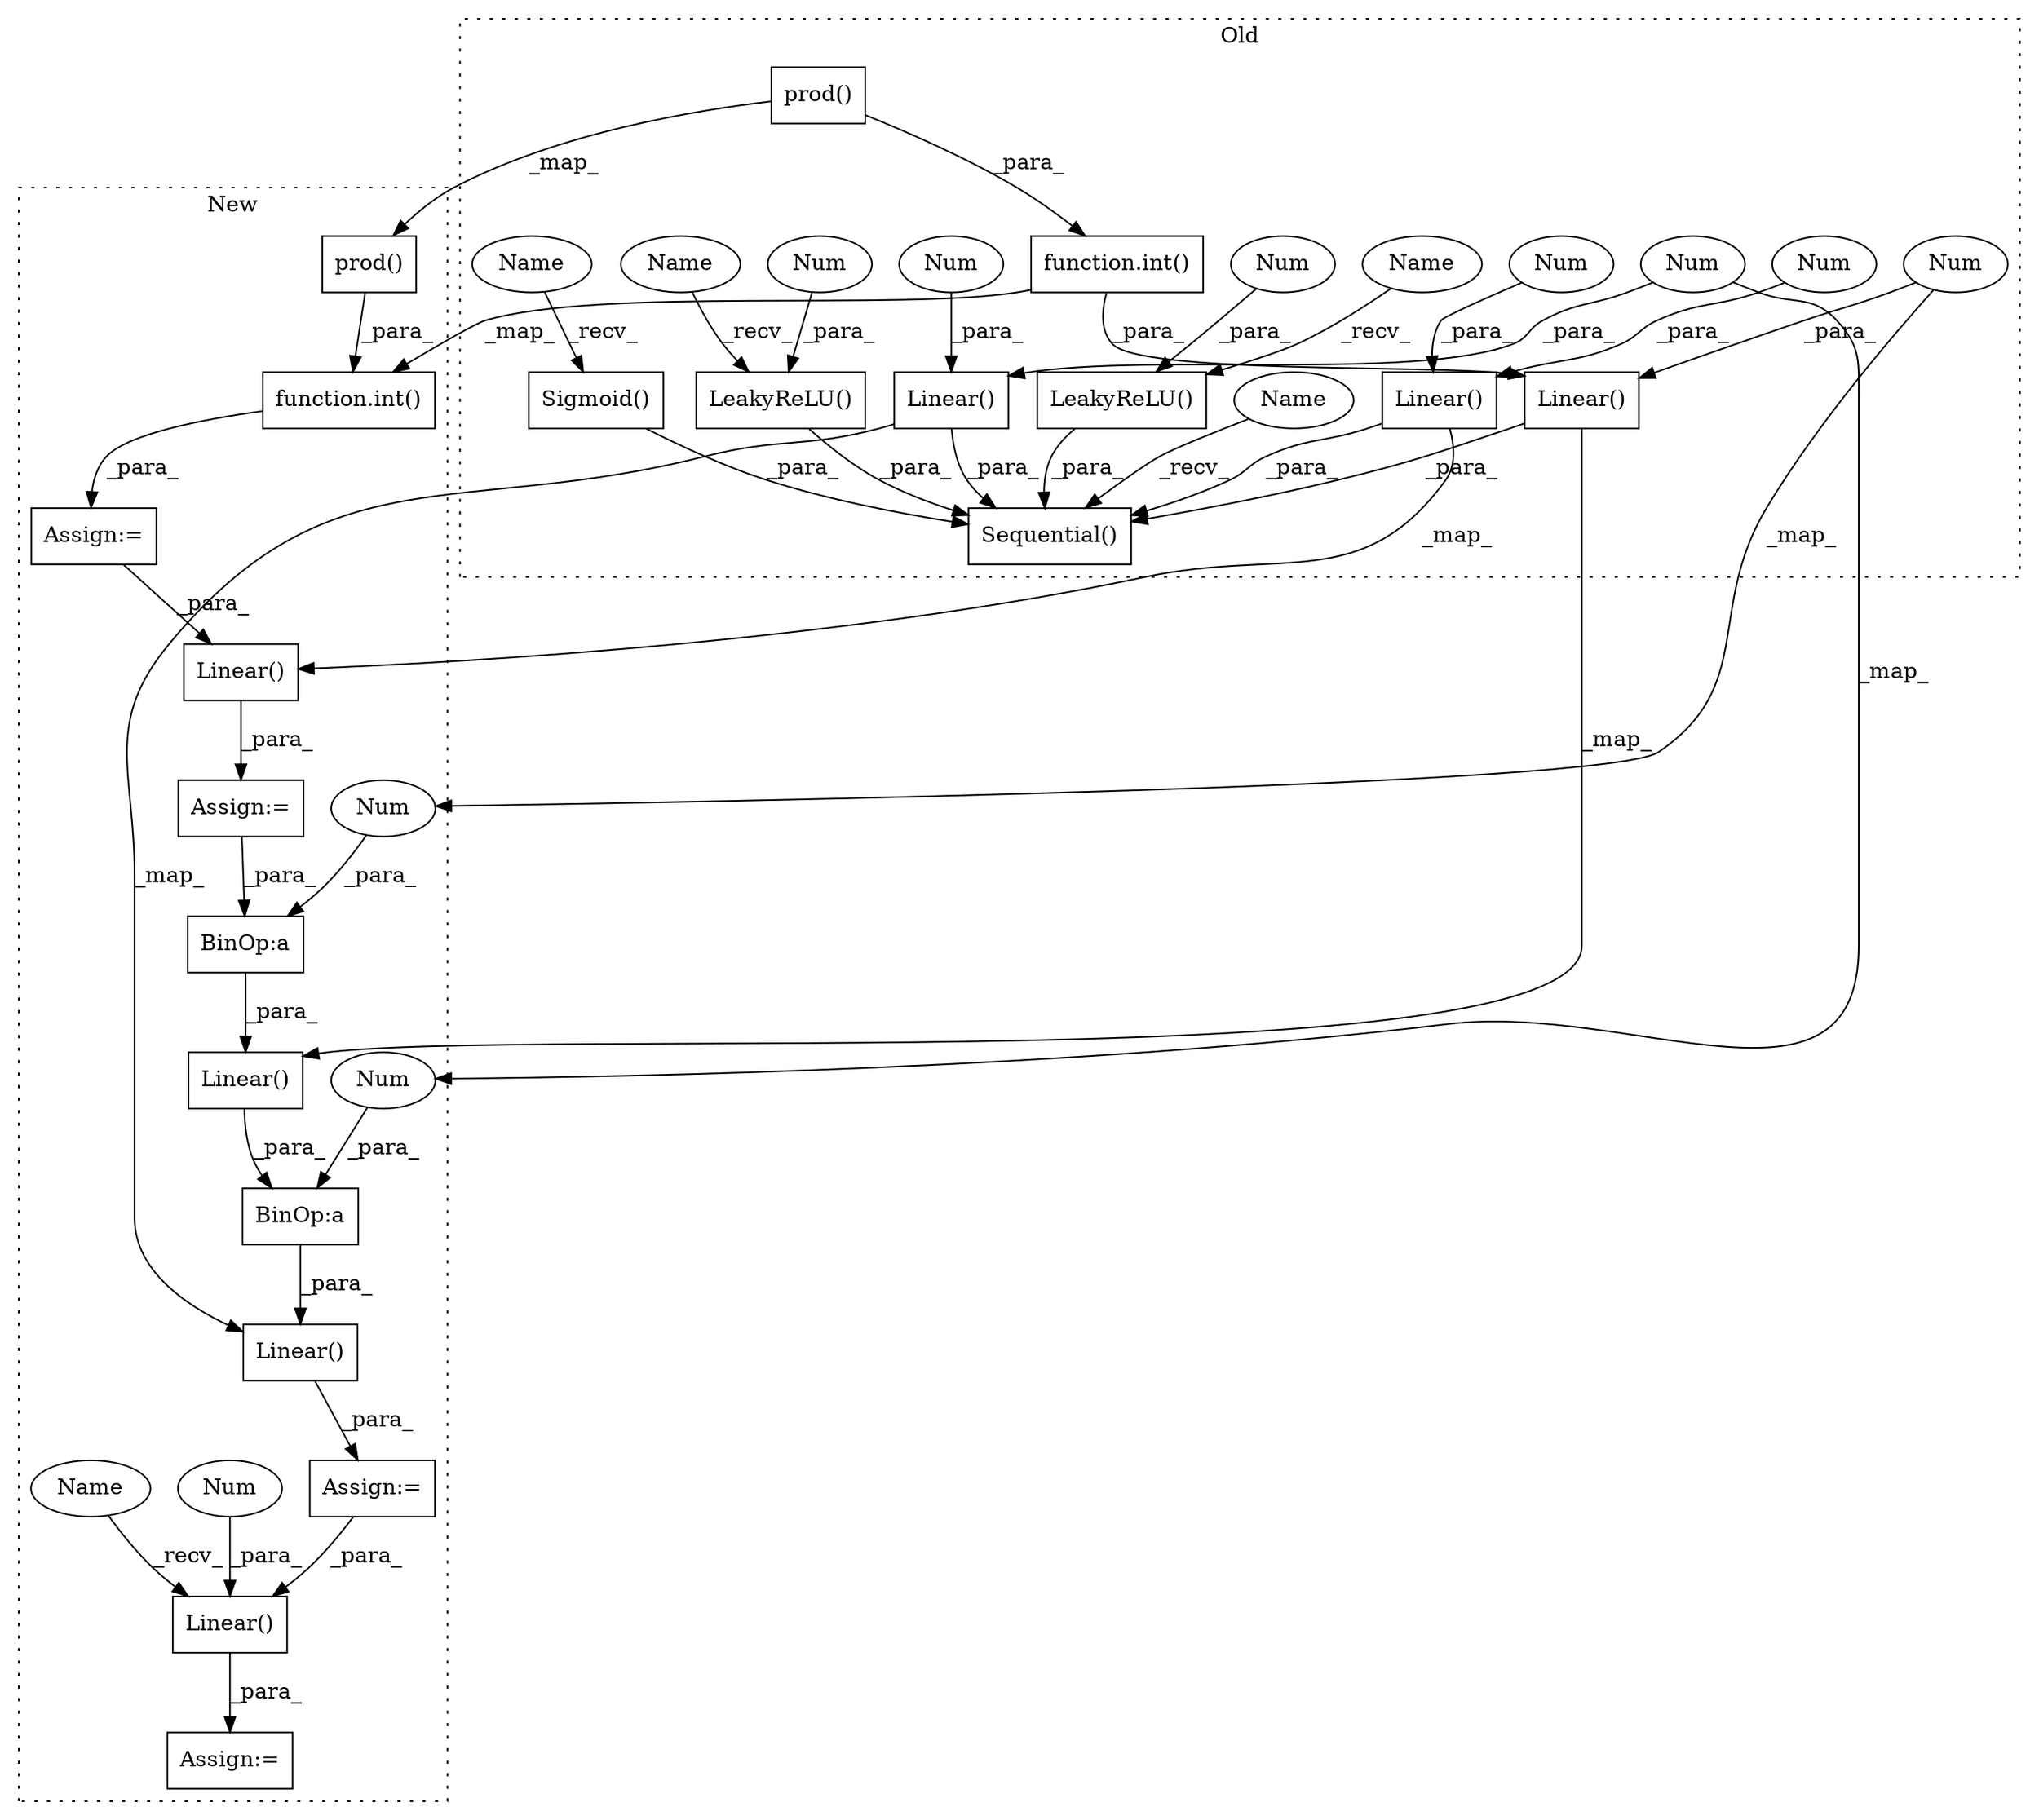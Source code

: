 digraph G {
subgraph cluster0 {
1 [label="function.int()" a="75" s="1008,1030" l="4,1" shape="box"];
5 [label="Sequential()" a="75" s="971,1217" l="27,11" shape="box"];
7 [label="prod()" a="75" s="1012,1029" l="8,1" shape="box"];
10 [label="Linear()" a="75" s="1174,1190" l="10,1" shape="box"];
13 [label="Sigmoid()" a="75" s="1205" l="12" shape="box"];
14 [label="Linear()" a="75" s="998,1036" l="10,1" shape="box"];
16 [label="Linear()" a="75" s="1096,1114" l="10,1" shape="box"];
18 [label="Num" a="76" s="1033" l="3" shape="ellipse"];
21 [label="Num" a="76" s="1184" l="3" shape="ellipse"];
23 [label="Num" a="76" s="1111" l="3" shape="ellipse"];
24 [label="Num" a="76" s="1189" l="1" shape="ellipse"];
25 [label="Num" a="76" s="1106" l="3" shape="ellipse"];
28 [label="LeakyReLU()" a="75" s="1129,1145" l="13,15" shape="box"];
29 [label="Num" a="76" s="1142" l="3" shape="ellipse"];
30 [label="LeakyReLU()" a="75" s="1051,1067" l="13,15" shape="box"];
31 [label="Num" a="76" s="1064" l="3" shape="ellipse"];
32 [label="Name" a="87" s="971" l="2" shape="ellipse"];
33 [label="Name" a="87" s="1129" l="2" shape="ellipse"];
34 [label="Name" a="87" s="1205" l="2" shape="ellipse"];
35 [label="Name" a="87" s="1051" l="2" shape="ellipse"];
label = "Old";
style="dotted";
}
subgraph cluster1 {
2 [label="function.int()" a="75" s="967,989" l="4,1" shape="box"];
3 [label="Assign:=" a="68" s="1216" l="3" shape="box"];
4 [label="Linear()" a="75" s="1219,1253" l="10,1" shape="box"];
6 [label="prod()" a="75" s="971,988" l="8,1" shape="box"];
8 [label="Assign:=" a="68" s="964" l="3" shape="box"];
9 [label="Linear()" a="75" s="1139,1198" l="10,1" shape="box"];
11 [label="BinOp:a" a="82" s="1193" l="4" shape="box"];
12 [label="BinOp:a" a="82" s="1113" l="4" shape="box"];
15 [label="Linear()" a="75" s="1059,1118" l="10,1" shape="box"];
17 [label="Linear()" a="75" s="1010,1038" l="10,1" shape="box"];
19 [label="Num" a="76" s="1117" l="1" shape="ellipse"];
20 [label="Num" a="76" s="1197" l="1" shape="ellipse"];
22 [label="Num" a="76" s="1252" l="1" shape="ellipse"];
26 [label="Assign:=" a="68" s="1007" l="3" shape="box"];
27 [label="Assign:=" a="68" s="1136" l="3" shape="box"];
36 [label="Name" a="87" s="1219" l="2" shape="ellipse"];
label = "New";
style="dotted";
}
1 -> 14 [label="_para_"];
1 -> 2 [label="_map_"];
2 -> 8 [label="_para_"];
4 -> 3 [label="_para_"];
6 -> 2 [label="_para_"];
7 -> 6 [label="_map_"];
7 -> 1 [label="_para_"];
8 -> 17 [label="_para_"];
9 -> 27 [label="_para_"];
10 -> 9 [label="_map_"];
10 -> 5 [label="_para_"];
11 -> 9 [label="_para_"];
12 -> 15 [label="_para_"];
13 -> 5 [label="_para_"];
14 -> 5 [label="_para_"];
14 -> 15 [label="_map_"];
15 -> 11 [label="_para_"];
16 -> 17 [label="_map_"];
16 -> 5 [label="_para_"];
17 -> 26 [label="_para_"];
18 -> 14 [label="_para_"];
18 -> 19 [label="_map_"];
19 -> 12 [label="_para_"];
20 -> 11 [label="_para_"];
21 -> 10 [label="_para_"];
21 -> 20 [label="_map_"];
22 -> 4 [label="_para_"];
23 -> 16 [label="_para_"];
24 -> 10 [label="_para_"];
25 -> 16 [label="_para_"];
26 -> 12 [label="_para_"];
27 -> 4 [label="_para_"];
28 -> 5 [label="_para_"];
29 -> 28 [label="_para_"];
30 -> 5 [label="_para_"];
31 -> 30 [label="_para_"];
32 -> 5 [label="_recv_"];
33 -> 28 [label="_recv_"];
34 -> 13 [label="_recv_"];
35 -> 30 [label="_recv_"];
36 -> 4 [label="_recv_"];
}